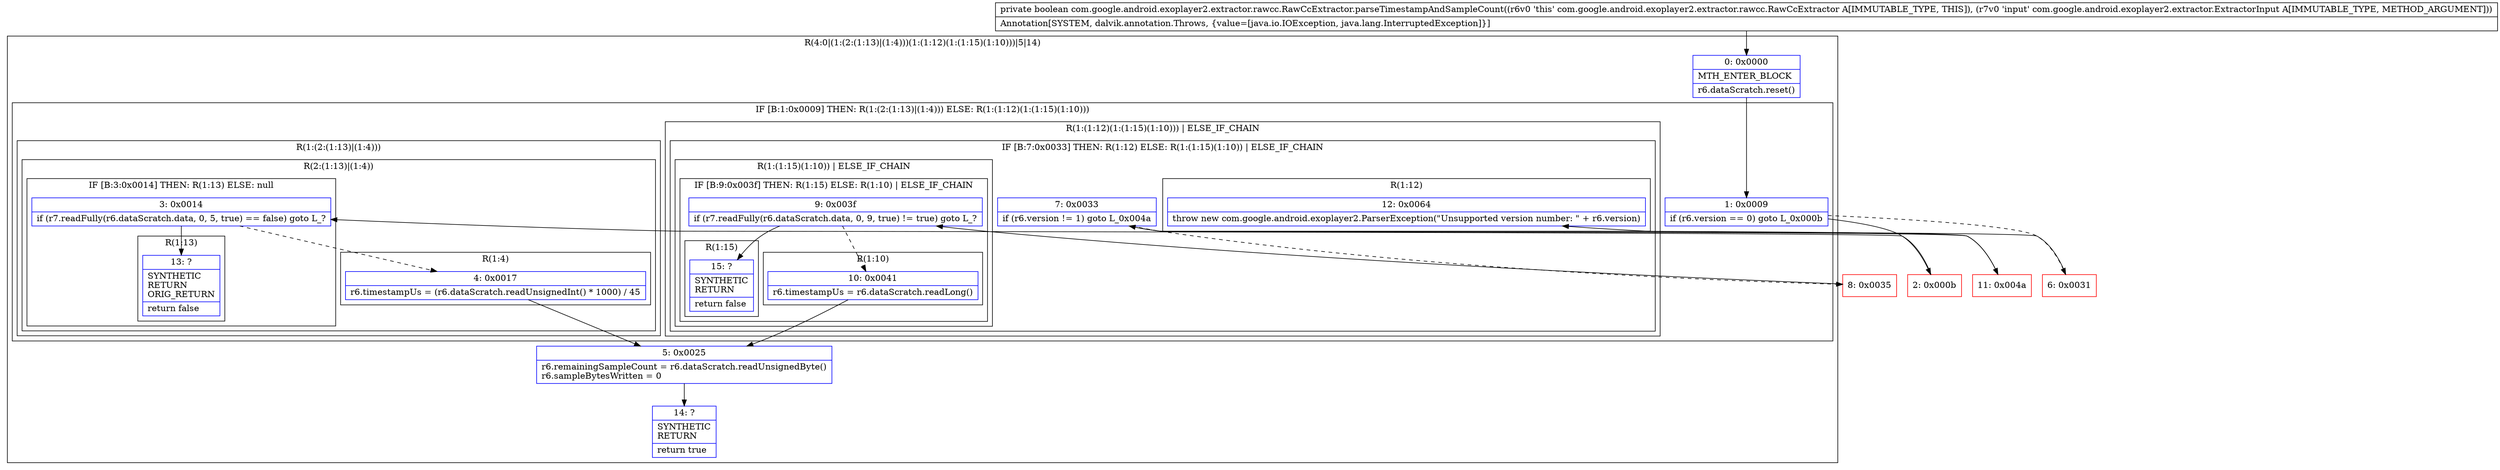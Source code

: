 digraph "CFG forcom.google.android.exoplayer2.extractor.rawcc.RawCcExtractor.parseTimestampAndSampleCount(Lcom\/google\/android\/exoplayer2\/extractor\/ExtractorInput;)Z" {
subgraph cluster_Region_1872663780 {
label = "R(4:0|(1:(2:(1:13)|(1:4)))(1:(1:12)(1:(1:15)(1:10)))|5|14)";
node [shape=record,color=blue];
Node_0 [shape=record,label="{0\:\ 0x0000|MTH_ENTER_BLOCK\l|r6.dataScratch.reset()\l}"];
subgraph cluster_IfRegion_1519711694 {
label = "IF [B:1:0x0009] THEN: R(1:(2:(1:13)|(1:4))) ELSE: R(1:(1:12)(1:(1:15)(1:10)))";
node [shape=record,color=blue];
Node_1 [shape=record,label="{1\:\ 0x0009|if (r6.version == 0) goto L_0x000b\l}"];
subgraph cluster_Region_1902722558 {
label = "R(1:(2:(1:13)|(1:4)))";
node [shape=record,color=blue];
subgraph cluster_Region_323212479 {
label = "R(2:(1:13)|(1:4))";
node [shape=record,color=blue];
subgraph cluster_IfRegion_148986759 {
label = "IF [B:3:0x0014] THEN: R(1:13) ELSE: null";
node [shape=record,color=blue];
Node_3 [shape=record,label="{3\:\ 0x0014|if (r7.readFully(r6.dataScratch.data, 0, 5, true) == false) goto L_?\l}"];
subgraph cluster_Region_1965487568 {
label = "R(1:13)";
node [shape=record,color=blue];
Node_13 [shape=record,label="{13\:\ ?|SYNTHETIC\lRETURN\lORIG_RETURN\l|return false\l}"];
}
}
subgraph cluster_Region_1293463623 {
label = "R(1:4)";
node [shape=record,color=blue];
Node_4 [shape=record,label="{4\:\ 0x0017|r6.timestampUs = (r6.dataScratch.readUnsignedInt() * 1000) \/ 45\l}"];
}
}
}
subgraph cluster_Region_1089692535 {
label = "R(1:(1:12)(1:(1:15)(1:10))) | ELSE_IF_CHAIN\l";
node [shape=record,color=blue];
subgraph cluster_IfRegion_1112286605 {
label = "IF [B:7:0x0033] THEN: R(1:12) ELSE: R(1:(1:15)(1:10)) | ELSE_IF_CHAIN\l";
node [shape=record,color=blue];
Node_7 [shape=record,label="{7\:\ 0x0033|if (r6.version != 1) goto L_0x004a\l}"];
subgraph cluster_Region_8835169 {
label = "R(1:12)";
node [shape=record,color=blue];
Node_12 [shape=record,label="{12\:\ 0x0064|throw new com.google.android.exoplayer2.ParserException(\"Unsupported version number: \" + r6.version)\l}"];
}
subgraph cluster_Region_135578302 {
label = "R(1:(1:15)(1:10)) | ELSE_IF_CHAIN\l";
node [shape=record,color=blue];
subgraph cluster_IfRegion_1403514896 {
label = "IF [B:9:0x003f] THEN: R(1:15) ELSE: R(1:10) | ELSE_IF_CHAIN\l";
node [shape=record,color=blue];
Node_9 [shape=record,label="{9\:\ 0x003f|if (r7.readFully(r6.dataScratch.data, 0, 9, true) != true) goto L_?\l}"];
subgraph cluster_Region_1894045604 {
label = "R(1:15)";
node [shape=record,color=blue];
Node_15 [shape=record,label="{15\:\ ?|SYNTHETIC\lRETURN\l|return false\l}"];
}
subgraph cluster_Region_1188496385 {
label = "R(1:10)";
node [shape=record,color=blue];
Node_10 [shape=record,label="{10\:\ 0x0041|r6.timestampUs = r6.dataScratch.readLong()\l}"];
}
}
}
}
}
}
Node_5 [shape=record,label="{5\:\ 0x0025|r6.remainingSampleCount = r6.dataScratch.readUnsignedByte()\lr6.sampleBytesWritten = 0\l}"];
Node_14 [shape=record,label="{14\:\ ?|SYNTHETIC\lRETURN\l|return true\l}"];
}
Node_2 [shape=record,color=red,label="{2\:\ 0x000b}"];
Node_6 [shape=record,color=red,label="{6\:\ 0x0031}"];
Node_8 [shape=record,color=red,label="{8\:\ 0x0035}"];
Node_11 [shape=record,color=red,label="{11\:\ 0x004a}"];
MethodNode[shape=record,label="{private boolean com.google.android.exoplayer2.extractor.rawcc.RawCcExtractor.parseTimestampAndSampleCount((r6v0 'this' com.google.android.exoplayer2.extractor.rawcc.RawCcExtractor A[IMMUTABLE_TYPE, THIS]), (r7v0 'input' com.google.android.exoplayer2.extractor.ExtractorInput A[IMMUTABLE_TYPE, METHOD_ARGUMENT]))  | Annotation[SYSTEM, dalvik.annotation.Throws, \{value=[java.io.IOException, java.lang.InterruptedException]\}]\l}"];
MethodNode -> Node_0;
Node_0 -> Node_1;
Node_1 -> Node_2;
Node_1 -> Node_6[style=dashed];
Node_3 -> Node_4[style=dashed];
Node_3 -> Node_13;
Node_4 -> Node_5;
Node_7 -> Node_8[style=dashed];
Node_7 -> Node_11;
Node_9 -> Node_10[style=dashed];
Node_9 -> Node_15;
Node_10 -> Node_5;
Node_5 -> Node_14;
Node_2 -> Node_3;
Node_6 -> Node_7;
Node_8 -> Node_9;
Node_11 -> Node_12;
}

